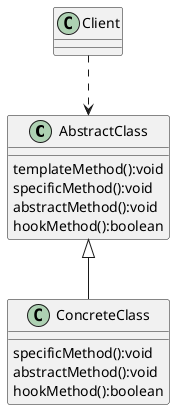 @startuml

Class AbstractClass
Class ConcreteClass
Class Client

AbstractClass <|-- ConcreteClass

Client ..>AbstractClass

Class AbstractClass{
   templateMethod():void
   specificMethod():void
   abstractMethod():void
   hookMethod():boolean
}

Class ConcreteClass{
   specificMethod():void
   abstractMethod():void
   hookMethod():boolean
}

@enduml